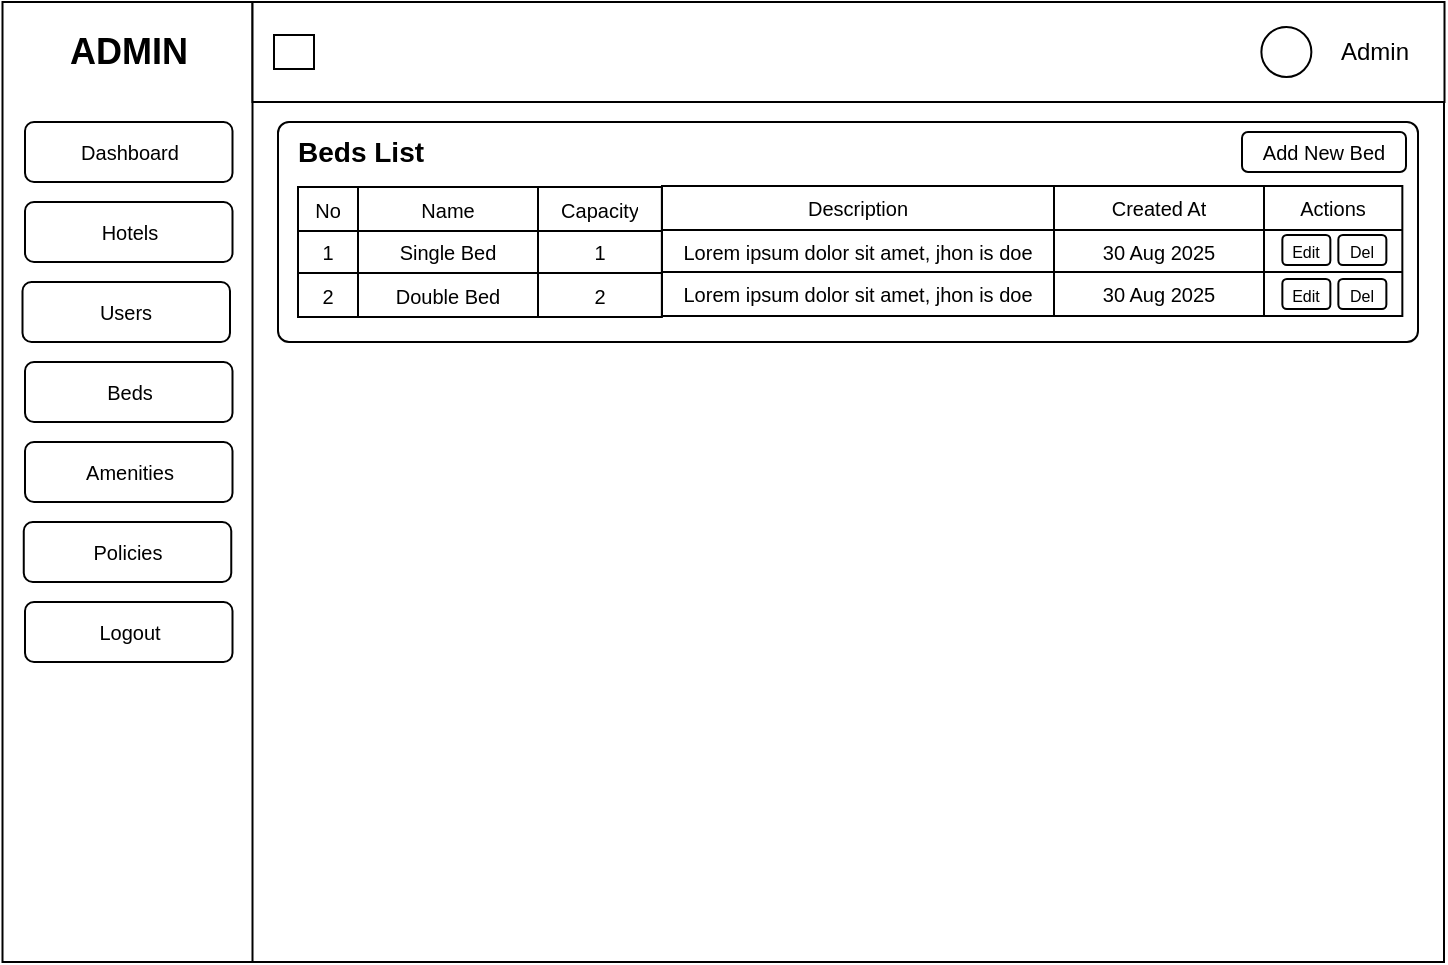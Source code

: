 <mxfile>
    <diagram id="FtikjtmRn4VbjADd2xvt" name="Page-1">
        <mxGraphModel dx="866" dy="453" grid="0" gridSize="10" guides="1" tooltips="1" connect="1" arrows="1" fold="1" page="1" pageScale="1" pageWidth="850" pageHeight="1100" math="0" shadow="0">
            <root>
                <mxCell id="0"/>
                <mxCell id="1" parent="0"/>
                <mxCell id="2" value="" style="rounded=0;whiteSpace=wrap;html=1;" parent="1" vertex="1">
                    <mxGeometry x="75" y="40" width="720" height="480" as="geometry"/>
                </mxCell>
                <mxCell id="3" value="" style="rounded=0;whiteSpace=wrap;html=1;" parent="1" vertex="1">
                    <mxGeometry x="74.25" y="40" width="125" height="480" as="geometry"/>
                </mxCell>
                <mxCell id="4" value="" style="rounded=0;whiteSpace=wrap;html=1;" parent="1" vertex="1">
                    <mxGeometry x="199.25" y="40" width="596" height="50" as="geometry"/>
                </mxCell>
                <mxCell id="5" value="ADMIN" style="text;html=1;align=center;verticalAlign=middle;whiteSpace=wrap;rounded=0;fontSize=18;fontStyle=1" parent="1" vertex="1">
                    <mxGeometry x="85.5" y="50" width="102.5" height="30" as="geometry"/>
                </mxCell>
                <mxCell id="6" value="" style="group" parent="1" vertex="1" connectable="0">
                    <mxGeometry x="658" y="50" width="132" height="30" as="geometry"/>
                </mxCell>
                <mxCell id="7" value="" style="ellipse;whiteSpace=wrap;html=1;aspect=fixed;" parent="6" vertex="1">
                    <mxGeometry x="45.692" y="2.5" width="25" height="25" as="geometry"/>
                </mxCell>
                <mxCell id="8" value="Admin" style="text;html=1;align=center;verticalAlign=middle;resizable=0;points=[];autosize=1;strokeColor=none;fillColor=none;" parent="6" vertex="1">
                    <mxGeometry x="71.997" width="60" height="30" as="geometry"/>
                </mxCell>
                <mxCell id="9" value="" style="rounded=0;whiteSpace=wrap;html=1;" parent="1" vertex="1">
                    <mxGeometry x="210" y="56.5" width="20" height="17" as="geometry"/>
                </mxCell>
                <mxCell id="10" value="Dashboard" style="rounded=1;whiteSpace=wrap;html=1;fontSize=10;" parent="1" vertex="1">
                    <mxGeometry x="85.5" y="100" width="103.75" height="30" as="geometry"/>
                </mxCell>
                <mxCell id="11" value="&lt;font style=&quot;font-size: 10px;&quot;&gt;Hotels&lt;/font&gt;" style="rounded=1;whiteSpace=wrap;html=1;" parent="1" vertex="1">
                    <mxGeometry x="85.5" y="140" width="103.75" height="30" as="geometry"/>
                </mxCell>
                <mxCell id="12" value="&lt;font style=&quot;font-size: 10px;&quot;&gt;Users&lt;/font&gt;" style="rounded=1;whiteSpace=wrap;html=1;" parent="1" vertex="1">
                    <mxGeometry x="84.25" y="180" width="103.75" height="30" as="geometry"/>
                </mxCell>
                <mxCell id="13" value="&lt;font style=&quot;font-size: 10px;&quot;&gt;Amenities&lt;/font&gt;" style="rounded=1;whiteSpace=wrap;html=1;" parent="1" vertex="1">
                    <mxGeometry x="85.5" y="260" width="103.75" height="30" as="geometry"/>
                </mxCell>
                <mxCell id="14" value="&lt;font style=&quot;font-size: 10px;&quot;&gt;Beds&lt;/font&gt;" style="rounded=1;whiteSpace=wrap;html=1;" parent="1" vertex="1">
                    <mxGeometry x="85.5" y="220" width="103.75" height="30" as="geometry"/>
                </mxCell>
                <mxCell id="15" value="&lt;font style=&quot;font-size: 10px;&quot;&gt;Policies&lt;/font&gt;" style="rounded=1;whiteSpace=wrap;html=1;" parent="1" vertex="1">
                    <mxGeometry x="84.88" y="300" width="103.75" height="30" as="geometry"/>
                </mxCell>
                <mxCell id="16" value="&lt;font style=&quot;font-size: 10px;&quot;&gt;Logout&lt;/font&gt;" style="rounded=1;whiteSpace=wrap;html=1;" parent="1" vertex="1">
                    <mxGeometry x="85.5" y="340" width="103.75" height="30" as="geometry"/>
                </mxCell>
                <mxCell id="17" value="" style="rounded=1;whiteSpace=wrap;html=1;arcSize=5;" parent="1" vertex="1">
                    <mxGeometry x="212" y="100" width="570" height="110" as="geometry"/>
                </mxCell>
                <mxCell id="18" value="&lt;font style=&quot;font-size: 14px;&quot;&gt;&lt;b&gt;Beds List&lt;/b&gt;&lt;/font&gt;" style="text;html=1;align=center;verticalAlign=middle;resizable=0;points=[];autosize=1;strokeColor=none;fillColor=none;" parent="1" vertex="1">
                    <mxGeometry x="212" y="100" width="81" height="29" as="geometry"/>
                </mxCell>
                <mxCell id="19" value="" style="shape=table;startSize=0;container=1;collapsible=0;childLayout=tableLayout;fontSize=10;" parent="1" vertex="1">
                    <mxGeometry x="222" y="132.5" width="181.931" height="65" as="geometry"/>
                </mxCell>
                <mxCell id="20" value="" style="shape=tableRow;horizontal=0;startSize=0;swimlaneHead=0;swimlaneBody=0;strokeColor=inherit;top=0;left=0;bottom=0;right=0;collapsible=0;dropTarget=0;fillColor=none;points=[[0,0.5],[1,0.5]];portConstraint=eastwest;fontSize=10;" parent="19" vertex="1">
                    <mxGeometry width="181.931" height="22" as="geometry"/>
                </mxCell>
                <mxCell id="21" value="No" style="shape=partialRectangle;html=1;whiteSpace=wrap;connectable=0;strokeColor=inherit;overflow=hidden;fillColor=none;top=0;left=0;bottom=0;right=0;pointerEvents=1;fontSize=10;" parent="20" vertex="1">
                    <mxGeometry width="30" height="22" as="geometry">
                        <mxRectangle width="30" height="22" as="alternateBounds"/>
                    </mxGeometry>
                </mxCell>
                <mxCell id="22" value="Name" style="shape=partialRectangle;html=1;whiteSpace=wrap;connectable=0;strokeColor=inherit;overflow=hidden;fillColor=none;top=0;left=0;bottom=0;right=0;pointerEvents=1;fontSize=10;" parent="20" vertex="1">
                    <mxGeometry x="30" width="90" height="22" as="geometry">
                        <mxRectangle width="90" height="22" as="alternateBounds"/>
                    </mxGeometry>
                </mxCell>
                <mxCell id="23" value="Capacity" style="shape=partialRectangle;html=1;whiteSpace=wrap;connectable=0;strokeColor=inherit;overflow=hidden;fillColor=none;top=0;left=0;bottom=0;right=0;pointerEvents=1;fontSize=10;" parent="20" vertex="1">
                    <mxGeometry x="120" width="62" height="22" as="geometry">
                        <mxRectangle width="62" height="22" as="alternateBounds"/>
                    </mxGeometry>
                </mxCell>
                <mxCell id="24" value="" style="shape=tableRow;horizontal=0;startSize=0;swimlaneHead=0;swimlaneBody=0;strokeColor=inherit;top=0;left=0;bottom=0;right=0;collapsible=0;dropTarget=0;fillColor=none;points=[[0,0.5],[1,0.5]];portConstraint=eastwest;fontSize=10;" parent="19" vertex="1">
                    <mxGeometry y="22" width="181.931" height="21" as="geometry"/>
                </mxCell>
                <mxCell id="25" value="1" style="shape=partialRectangle;html=1;whiteSpace=wrap;connectable=0;strokeColor=inherit;overflow=hidden;fillColor=none;top=0;left=0;bottom=0;right=0;pointerEvents=1;fontSize=10;" parent="24" vertex="1">
                    <mxGeometry width="30" height="21" as="geometry">
                        <mxRectangle width="30" height="21" as="alternateBounds"/>
                    </mxGeometry>
                </mxCell>
                <mxCell id="26" value="Single Bed" style="shape=partialRectangle;html=1;whiteSpace=wrap;connectable=0;strokeColor=inherit;overflow=hidden;fillColor=none;top=0;left=0;bottom=0;right=0;pointerEvents=1;fontSize=10;" parent="24" vertex="1">
                    <mxGeometry x="30" width="90" height="21" as="geometry">
                        <mxRectangle width="90" height="21" as="alternateBounds"/>
                    </mxGeometry>
                </mxCell>
                <mxCell id="27" value="1" style="shape=partialRectangle;html=1;whiteSpace=wrap;connectable=0;strokeColor=inherit;overflow=hidden;fillColor=none;top=0;left=0;bottom=0;right=0;pointerEvents=1;fontSize=10;" parent="24" vertex="1">
                    <mxGeometry x="120" width="62" height="21" as="geometry">
                        <mxRectangle width="62" height="21" as="alternateBounds"/>
                    </mxGeometry>
                </mxCell>
                <mxCell id="28" value="" style="shape=tableRow;horizontal=0;startSize=0;swimlaneHead=0;swimlaneBody=0;strokeColor=inherit;top=0;left=0;bottom=0;right=0;collapsible=0;dropTarget=0;fillColor=none;points=[[0,0.5],[1,0.5]];portConstraint=eastwest;fontSize=10;" parent="19" vertex="1">
                    <mxGeometry y="43" width="181.931" height="22" as="geometry"/>
                </mxCell>
                <mxCell id="29" value="2" style="shape=partialRectangle;html=1;whiteSpace=wrap;connectable=0;strokeColor=inherit;overflow=hidden;fillColor=none;top=0;left=0;bottom=0;right=0;pointerEvents=1;fontSize=10;" parent="28" vertex="1">
                    <mxGeometry width="30" height="22" as="geometry">
                        <mxRectangle width="30" height="22" as="alternateBounds"/>
                    </mxGeometry>
                </mxCell>
                <mxCell id="30" value="&lt;span style=&quot;color: rgb(0, 0, 0);&quot;&gt;Double Bed&lt;/span&gt;" style="shape=partialRectangle;html=1;whiteSpace=wrap;connectable=0;strokeColor=inherit;overflow=hidden;fillColor=none;top=0;left=0;bottom=0;right=0;pointerEvents=1;fontSize=10;" parent="28" vertex="1">
                    <mxGeometry x="30" width="90" height="22" as="geometry">
                        <mxRectangle width="90" height="22" as="alternateBounds"/>
                    </mxGeometry>
                </mxCell>
                <mxCell id="31" value="&lt;span style=&quot;color: rgb(0, 0, 0);&quot;&gt;2&lt;/span&gt;" style="shape=partialRectangle;html=1;whiteSpace=wrap;connectable=0;strokeColor=inherit;overflow=hidden;fillColor=none;top=0;left=0;bottom=0;right=0;pointerEvents=1;fontSize=10;" parent="28" vertex="1">
                    <mxGeometry x="120" width="62" height="22" as="geometry">
                        <mxRectangle width="62" height="22" as="alternateBounds"/>
                    </mxGeometry>
                </mxCell>
                <mxCell id="32" value="" style="shape=table;startSize=0;container=1;collapsible=0;childLayout=tableLayout;fontSize=10;" parent="1" vertex="1">
                    <mxGeometry x="404" y="132" width="370.177" height="65.006" as="geometry"/>
                </mxCell>
                <mxCell id="33" value="" style="shape=tableRow;horizontal=0;startSize=0;swimlaneHead=0;swimlaneBody=0;strokeColor=inherit;top=0;left=0;bottom=0;right=0;collapsible=0;dropTarget=0;fillColor=none;points=[[0,0.5],[1,0.5]];portConstraint=eastwest;fontSize=10;" parent="32" vertex="1">
                    <mxGeometry width="370.177" height="22" as="geometry"/>
                </mxCell>
                <mxCell id="34" value="Description" style="shape=partialRectangle;html=1;whiteSpace=wrap;connectable=0;strokeColor=inherit;overflow=hidden;fillColor=none;top=0;left=0;bottom=0;right=0;pointerEvents=1;fontSize=10;" parent="33" vertex="1">
                    <mxGeometry width="196" height="22" as="geometry">
                        <mxRectangle width="196" height="22" as="alternateBounds"/>
                    </mxGeometry>
                </mxCell>
                <mxCell id="35" value="Created At" style="shape=partialRectangle;html=1;whiteSpace=wrap;connectable=0;strokeColor=inherit;overflow=hidden;fillColor=none;top=0;left=0;bottom=0;right=0;pointerEvents=1;fontSize=10;" parent="33" vertex="1">
                    <mxGeometry x="196" width="105" height="22" as="geometry">
                        <mxRectangle width="105" height="22" as="alternateBounds"/>
                    </mxGeometry>
                </mxCell>
                <mxCell id="36" value="Actions" style="shape=partialRectangle;html=1;whiteSpace=wrap;connectable=0;strokeColor=inherit;overflow=hidden;fillColor=none;top=0;left=0;bottom=0;right=0;pointerEvents=1;fontSize=10;" parent="33" vertex="1">
                    <mxGeometry x="301" width="69" height="22" as="geometry">
                        <mxRectangle width="69" height="22" as="alternateBounds"/>
                    </mxGeometry>
                </mxCell>
                <mxCell id="37" value="" style="shape=tableRow;horizontal=0;startSize=0;swimlaneHead=0;swimlaneBody=0;strokeColor=inherit;top=0;left=0;bottom=0;right=0;collapsible=0;dropTarget=0;fillColor=none;points=[[0,0.5],[1,0.5]];portConstraint=eastwest;fontSize=10;" parent="32" vertex="1">
                    <mxGeometry y="22" width="370.177" height="21" as="geometry"/>
                </mxCell>
                <mxCell id="38" value="Lorem ipsum dolor sit amet, jhon is doe" style="shape=partialRectangle;html=1;whiteSpace=wrap;connectable=0;strokeColor=inherit;overflow=hidden;fillColor=none;top=0;left=0;bottom=0;right=0;pointerEvents=1;fontSize=10;" parent="37" vertex="1">
                    <mxGeometry width="196" height="21" as="geometry">
                        <mxRectangle width="196" height="21" as="alternateBounds"/>
                    </mxGeometry>
                </mxCell>
                <mxCell id="39" value="30 Aug 2025" style="shape=partialRectangle;html=1;whiteSpace=wrap;connectable=0;strokeColor=inherit;overflow=hidden;fillColor=none;top=0;left=0;bottom=0;right=0;pointerEvents=1;fontSize=10;" parent="37" vertex="1">
                    <mxGeometry x="196" width="105" height="21" as="geometry">
                        <mxRectangle width="105" height="21" as="alternateBounds"/>
                    </mxGeometry>
                </mxCell>
                <mxCell id="40" value="" style="shape=partialRectangle;html=1;whiteSpace=wrap;connectable=0;strokeColor=inherit;overflow=hidden;fillColor=none;top=0;left=0;bottom=0;right=0;pointerEvents=1;fontSize=10;" parent="37" vertex="1">
                    <mxGeometry x="301" width="69" height="21" as="geometry">
                        <mxRectangle width="69" height="21" as="alternateBounds"/>
                    </mxGeometry>
                </mxCell>
                <mxCell id="41" value="" style="shape=tableRow;horizontal=0;startSize=0;swimlaneHead=0;swimlaneBody=0;strokeColor=inherit;top=0;left=0;bottom=0;right=0;collapsible=0;dropTarget=0;fillColor=none;points=[[0,0.5],[1,0.5]];portConstraint=eastwest;fontSize=10;" parent="32" vertex="1">
                    <mxGeometry y="43" width="370.177" height="22" as="geometry"/>
                </mxCell>
                <mxCell id="42" value="&lt;span style=&quot;color: rgb(0, 0, 0);&quot;&gt;Lorem ipsum dolor sit amet, jhon is doe&lt;/span&gt;" style="shape=partialRectangle;html=1;whiteSpace=wrap;connectable=0;strokeColor=inherit;overflow=hidden;fillColor=none;top=0;left=0;bottom=0;right=0;pointerEvents=1;fontSize=10;" parent="41" vertex="1">
                    <mxGeometry width="196" height="22" as="geometry">
                        <mxRectangle width="196" height="22" as="alternateBounds"/>
                    </mxGeometry>
                </mxCell>
                <mxCell id="43" value="&lt;span style=&quot;color: rgb(0, 0, 0);&quot;&gt;30 Aug 2025&lt;/span&gt;" style="shape=partialRectangle;html=1;whiteSpace=wrap;connectable=0;strokeColor=inherit;overflow=hidden;fillColor=none;top=0;left=0;bottom=0;right=0;pointerEvents=1;fontSize=10;" parent="41" vertex="1">
                    <mxGeometry x="196" width="105" height="22" as="geometry">
                        <mxRectangle width="105" height="22" as="alternateBounds"/>
                    </mxGeometry>
                </mxCell>
                <mxCell id="44" value="" style="shape=partialRectangle;html=1;whiteSpace=wrap;connectable=0;strokeColor=inherit;overflow=hidden;fillColor=none;top=0;left=0;bottom=0;right=0;pointerEvents=1;fontSize=10;" parent="41" vertex="1">
                    <mxGeometry x="301" width="69" height="22" as="geometry">
                        <mxRectangle width="69" height="22" as="alternateBounds"/>
                    </mxGeometry>
                </mxCell>
                <mxCell id="46" value="&lt;font style=&quot;font-size: 8px;&quot;&gt;Edit&lt;/font&gt;" style="rounded=1;whiteSpace=wrap;html=1;" parent="1" vertex="1">
                    <mxGeometry x="714.18" y="156.5" width="24" height="15" as="geometry"/>
                </mxCell>
                <mxCell id="47" value="&lt;font style=&quot;font-size: 8px;&quot;&gt;Del&lt;/font&gt;" style="rounded=1;whiteSpace=wrap;html=1;" parent="1" vertex="1">
                    <mxGeometry x="742.18" y="156.5" width="24" height="15" as="geometry"/>
                </mxCell>
                <mxCell id="48" value="" style="shape=partialRectangle;html=1;whiteSpace=wrap;connectable=0;strokeColor=inherit;overflow=hidden;fillColor=none;top=0;left=0;bottom=0;right=0;pointerEvents=1;fontSize=10;" parent="1" vertex="1">
                    <mxGeometry x="684.18" y="176.5" width="90" height="21" as="geometry">
                        <mxRectangle width="90" height="21" as="alternateBounds"/>
                    </mxGeometry>
                </mxCell>
                <mxCell id="50" value="&lt;font style=&quot;font-size: 8px;&quot;&gt;Edit&lt;/font&gt;" style="rounded=1;whiteSpace=wrap;html=1;" parent="1" vertex="1">
                    <mxGeometry x="714.18" y="178.5" width="24" height="15" as="geometry"/>
                </mxCell>
                <mxCell id="51" value="&lt;font style=&quot;font-size: 8px;&quot;&gt;Del&lt;/font&gt;" style="rounded=1;whiteSpace=wrap;html=1;" parent="1" vertex="1">
                    <mxGeometry x="742.18" y="178.5" width="24" height="15" as="geometry"/>
                </mxCell>
                <mxCell id="52" value="&lt;font&gt;Add New Bed&lt;/font&gt;" style="rounded=1;whiteSpace=wrap;html=1;fontSize=10;" parent="1" vertex="1">
                    <mxGeometry x="694" y="105" width="82" height="20" as="geometry"/>
                </mxCell>
            </root>
        </mxGraphModel>
    </diagram>
</mxfile>